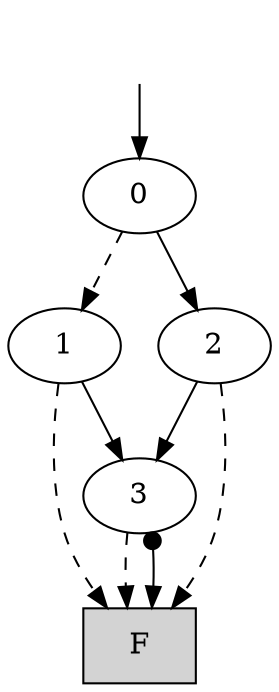 digraph "DD" {
graph [dpi = 300];
center = true;
edge [dir = forward];
root [style=invis];
root -> 16 [style=solid dir=both arrowtail=none];
16 [label="0"];
15 [label="1"];
0 [shape=box, style=filled, label="F"];
5 [label="3"];
5 -> 0 [style=dashed];
5 -> 0 [style=solid dir=both arrowtail=dot];
15 -> 0 [style=dashed];
15 -> 5 [style=solid dir=both arrowtail=none];
9 [label="2"];
9 -> 0 [style=dashed];
9 -> 5 [style=solid dir=both arrowtail=none];
16 -> 15 [style=dashed];
16 -> 9 [style=solid dir=both arrowtail=none];
}
